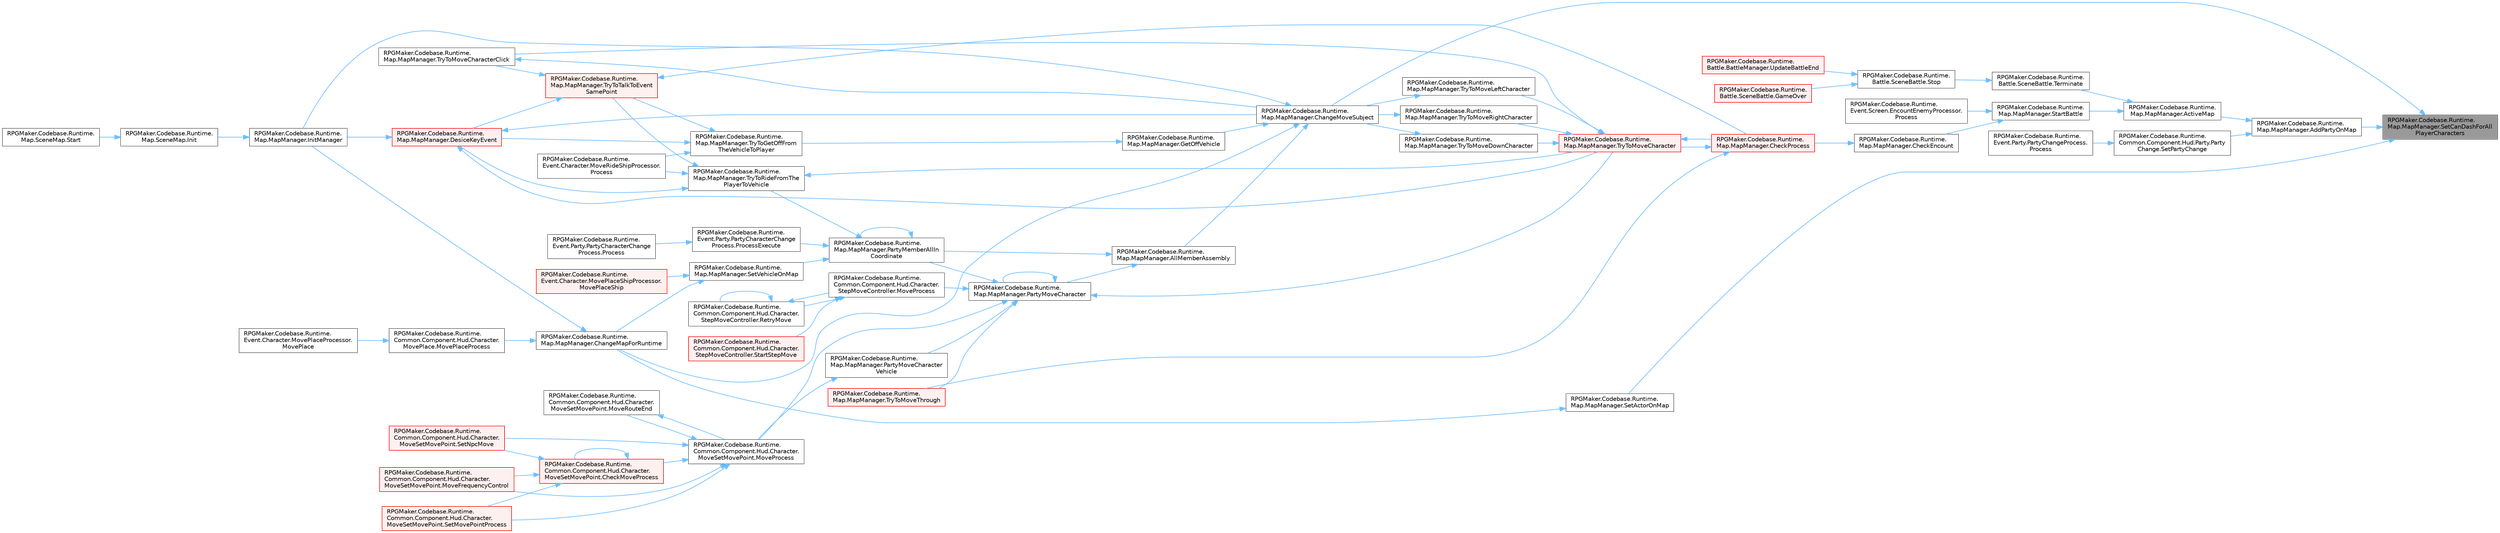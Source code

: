 digraph "RPGMaker.Codebase.Runtime.Map.MapManager.SetCanDashForAllPlayerCharacters"
{
 // LATEX_PDF_SIZE
  bgcolor="transparent";
  edge [fontname=Helvetica,fontsize=10,labelfontname=Helvetica,labelfontsize=10];
  node [fontname=Helvetica,fontsize=10,shape=box,height=0.2,width=0.4];
  rankdir="RL";
  Node1 [id="Node000001",label="RPGMaker.Codebase.Runtime.\lMap.MapManager.SetCanDashForAll\lPlayerCharacters",height=0.2,width=0.4,color="gray40", fillcolor="grey60", style="filled", fontcolor="black",tooltip="😁 ダッシュ可能かどうかの設定。"];
  Node1 -> Node2 [id="edge1_Node000001_Node000002",dir="back",color="steelblue1",style="solid",tooltip=" "];
  Node2 [id="Node000002",label="RPGMaker.Codebase.Runtime.\lMap.MapManager.AddPartyOnMap",height=0.2,width=0.4,color="grey40", fillcolor="white", style="filled",URL="$d5/d0f/class_r_p_g_maker_1_1_codebase_1_1_runtime_1_1_map_1_1_map_manager.html#abb7d25fe36bd98da022b7f4511c03dd3",tooltip="😁 マップ上のパーティー追加"];
  Node2 -> Node3 [id="edge2_Node000002_Node000003",dir="back",color="steelblue1",style="solid",tooltip=" "];
  Node3 [id="Node000003",label="RPGMaker.Codebase.Runtime.\lMap.MapManager.ActiveMap",height=0.2,width=0.4,color="grey40", fillcolor="white", style="filled",URL="$d5/d0f/class_r_p_g_maker_1_1_codebase_1_1_runtime_1_1_map_1_1_map_manager.html#abba89095b41defaca884c77eb2b85fa7",tooltip="😁 能動的マップ"];
  Node3 -> Node4 [id="edge3_Node000003_Node000004",dir="back",color="steelblue1",style="solid",tooltip=" "];
  Node4 [id="Node000004",label="RPGMaker.Codebase.Runtime.\lMap.MapManager.StartBattle",height=0.2,width=0.4,color="grey40", fillcolor="white", style="filled",URL="$d5/d0f/class_r_p_g_maker_1_1_codebase_1_1_runtime_1_1_map_1_1_map_manager.html#a2abe6a815918a5f31af8e1031b4ce039",tooltip="😁 戦闘開始"];
  Node4 -> Node5 [id="edge4_Node000004_Node000005",dir="back",color="steelblue1",style="solid",tooltip=" "];
  Node5 [id="Node000005",label="RPGMaker.Codebase.Runtime.\lMap.MapManager.CheckEncount",height=0.2,width=0.4,color="grey40", fillcolor="white", style="filled",URL="$d5/d0f/class_r_p_g_maker_1_1_codebase_1_1_runtime_1_1_map_1_1_map_manager.html#ade4dde4a1fa8535ef5adbeb52c1b3a3d",tooltip="😁 遭遇チェック"];
  Node5 -> Node6 [id="edge5_Node000005_Node000006",dir="back",color="steelblue1",style="solid",tooltip=" "];
  Node6 [id="Node000006",label="RPGMaker.Codebase.Runtime.\lMap.MapManager.CheckProcess",height=0.2,width=0.4,color="red", fillcolor="#FFF0F0", style="filled",URL="$d5/d0f/class_r_p_g_maker_1_1_codebase_1_1_runtime_1_1_map_1_1_map_manager.html#af61111401b6e289e7cd71c37c80bff5d",tooltip="😁 移動後の各判定処理"];
  Node6 -> Node7 [id="edge6_Node000006_Node000007",dir="back",color="steelblue1",style="solid",tooltip=" "];
  Node7 [id="Node000007",label="RPGMaker.Codebase.Runtime.\lMap.MapManager.TryToMoveCharacter",height=0.2,width=0.4,color="red", fillcolor="#FFF0F0", style="filled",URL="$d5/d0f/class_r_p_g_maker_1_1_codebase_1_1_runtime_1_1_map_1_1_map_manager.html#a1c50ac1ba190459e6f190cdbfe263778",tooltip="😁 キャラクターの移動を試行する （対象位置が進入不可の場合は向きだけ変える）"];
  Node7 -> Node6 [id="edge7_Node000007_Node000006",dir="back",color="steelblue1",style="solid",tooltip=" "];
  Node7 -> Node8 [id="edge8_Node000007_Node000008",dir="back",color="steelblue1",style="solid",tooltip=" "];
  Node8 [id="Node000008",label="RPGMaker.Codebase.Runtime.\lMap.MapManager.TryToMoveCharacterClick",height=0.2,width=0.4,color="grey40", fillcolor="white", style="filled",URL="$d5/d0f/class_r_p_g_maker_1_1_codebase_1_1_runtime_1_1_map_1_1_map_manager.html#a3a7ad6e6d848e31770443541b2113049",tooltip="😁 キャラクターの移動を試行する （対象位置が進入不可の場合は向きだけ変える）"];
  Node8 -> Node9 [id="edge9_Node000008_Node000009",dir="back",color="steelblue1",style="solid",tooltip=" "];
  Node9 [id="Node000009",label="RPGMaker.Codebase.Runtime.\lMap.MapManager.ChangeMoveSubject",height=0.2,width=0.4,color="grey40", fillcolor="white", style="filled",URL="$d5/d0f/class_r_p_g_maker_1_1_codebase_1_1_runtime_1_1_map_1_1_map_manager.html#a5d00d2c525cee192d90fc53bbc0c8682",tooltip="😁 移動主体変更"];
  Node9 -> Node10 [id="edge10_Node000009_Node000010",dir="back",color="steelblue1",style="solid",tooltip=" "];
  Node10 [id="Node000010",label="RPGMaker.Codebase.Runtime.\lMap.MapManager.AllMemberAssembly",height=0.2,width=0.4,color="grey40", fillcolor="white", style="filled",URL="$d5/d0f/class_r_p_g_maker_1_1_codebase_1_1_runtime_1_1_map_1_1_map_manager.html#a8c6faf084ea80880467ab13a448e9bed",tooltip="😁 全員集したにで操作切り替え"];
  Node10 -> Node11 [id="edge11_Node000010_Node000011",dir="back",color="steelblue1",style="solid",tooltip=" "];
  Node11 [id="Node000011",label="RPGMaker.Codebase.Runtime.\lMap.MapManager.PartyMemberAllIn\lCoordinate",height=0.2,width=0.4,color="grey40", fillcolor="white", style="filled",URL="$d5/d0f/class_r_p_g_maker_1_1_codebase_1_1_runtime_1_1_map_1_1_map_manager.html#adc8a96ff2875947b6e7a4a6aa6c7f1a1",tooltip="😁 座標中のパーティー・メンバー全て"];
  Node11 -> Node11 [id="edge12_Node000011_Node000011",dir="back",color="steelblue1",style="solid",tooltip=" "];
  Node11 -> Node12 [id="edge13_Node000011_Node000012",dir="back",color="steelblue1",style="solid",tooltip=" "];
  Node12 [id="Node000012",label="RPGMaker.Codebase.Runtime.\lEvent.Party.PartyCharacterChange\lProcess.ProcessExecute",height=0.2,width=0.4,color="grey40", fillcolor="white", style="filled",URL="$dc/dee/class_r_p_g_maker_1_1_codebase_1_1_runtime_1_1_event_1_1_party_1_1_party_character_change_process.html#a36241cd62b9cb79bf4330645b34576e5",tooltip="😁 処理内容"];
  Node12 -> Node13 [id="edge14_Node000012_Node000013",dir="back",color="steelblue1",style="solid",tooltip=" "];
  Node13 [id="Node000013",label="RPGMaker.Codebase.Runtime.\lEvent.Party.PartyCharacterChange\lProcess.Process",height=0.2,width=0.4,color="grey40", fillcolor="white", style="filled",URL="$dc/dee/class_r_p_g_maker_1_1_codebase_1_1_runtime_1_1_event_1_1_party_1_1_party_character_change_process.html#ae0f898626129d655b3cd7452f9cd043d",tooltip="😁 処理"];
  Node11 -> Node14 [id="edge15_Node000011_Node000014",dir="back",color="steelblue1",style="solid",tooltip=" "];
  Node14 [id="Node000014",label="RPGMaker.Codebase.Runtime.\lMap.MapManager.SetVehicleOnMap",height=0.2,width=0.4,color="grey40", fillcolor="white", style="filled",URL="$d5/d0f/class_r_p_g_maker_1_1_codebase_1_1_runtime_1_1_map_1_1_map_manager.html#a37e412a35b210f1313f567ba8ade8b96",tooltip="😁 マップ上の乗り物設定"];
  Node14 -> Node15 [id="edge16_Node000014_Node000015",dir="back",color="steelblue1",style="solid",tooltip=" "];
  Node15 [id="Node000015",label="RPGMaker.Codebase.Runtime.\lMap.MapManager.ChangeMapForRuntime",height=0.2,width=0.4,color="grey40", fillcolor="white", style="filled",URL="$d5/d0f/class_r_p_g_maker_1_1_codebase_1_1_runtime_1_1_map_1_1_map_manager.html#a164b0a6efee413b3cff10ea519ab8029",tooltip="😁 マップを表示する"];
  Node15 -> Node16 [id="edge17_Node000015_Node000016",dir="back",color="steelblue1",style="solid",tooltip=" "];
  Node16 [id="Node000016",label="RPGMaker.Codebase.Runtime.\lMap.MapManager.InitManager",height=0.2,width=0.4,color="grey40", fillcolor="white", style="filled",URL="$d5/d0f/class_r_p_g_maker_1_1_codebase_1_1_runtime_1_1_map_1_1_map_manager.html#ae14061e8d125d7fe532437b6ba183131",tooltip="😁 マップ初期化"];
  Node16 -> Node17 [id="edge18_Node000016_Node000017",dir="back",color="steelblue1",style="solid",tooltip=" "];
  Node17 [id="Node000017",label="RPGMaker.Codebase.Runtime.\lMap.SceneMap.Init",height=0.2,width=0.4,color="grey40", fillcolor="white", style="filled",URL="$db/d02/class_r_p_g_maker_1_1_codebase_1_1_runtime_1_1_map_1_1_scene_map.html#a0f6d0adae41e09e94a55d3c0af0c87dc",tooltip="😁 初期化"];
  Node17 -> Node18 [id="edge19_Node000017_Node000018",dir="back",color="steelblue1",style="solid",tooltip=" "];
  Node18 [id="Node000018",label="RPGMaker.Codebase.Runtime.\lMap.SceneMap.Start",height=0.2,width=0.4,color="grey40", fillcolor="white", style="filled",URL="$db/d02/class_r_p_g_maker_1_1_codebase_1_1_runtime_1_1_map_1_1_scene_map.html#a8514c54d190f9d2acb578100f490a861",tooltip="😁 開始"];
  Node15 -> Node19 [id="edge20_Node000015_Node000019",dir="back",color="steelblue1",style="solid",tooltip=" "];
  Node19 [id="Node000019",label="RPGMaker.Codebase.Runtime.\lCommon.Component.Hud.Character.\lMovePlace.MovePlaceProcess",height=0.2,width=0.4,color="grey40", fillcolor="white", style="filled",URL="$df/d12/class_r_p_g_maker_1_1_codebase_1_1_runtime_1_1_common_1_1_component_1_1_hud_1_1_character_1_1_move_place.html#a937507f8d3c881ce82d1d1eb38321bbf",tooltip="😁 場所処理移動"];
  Node19 -> Node20 [id="edge21_Node000019_Node000020",dir="back",color="steelblue1",style="solid",tooltip=" "];
  Node20 [id="Node000020",label="RPGMaker.Codebase.Runtime.\lEvent.Character.MovePlaceProcessor.\lMovePlace",height=0.2,width=0.4,color="grey40", fillcolor="white", style="filled",URL="$da/d06/class_r_p_g_maker_1_1_codebase_1_1_runtime_1_1_event_1_1_character_1_1_move_place_processor.html#acd1dee6b4f36de52d8a8b775d612e502",tooltip="😁"];
  Node14 -> Node21 [id="edge22_Node000014_Node000021",dir="back",color="steelblue1",style="solid",tooltip=" "];
  Node21 [id="Node000021",label="RPGMaker.Codebase.Runtime.\lEvent.Character.MovePlaceShipProcessor.\lMovePlaceShip",height=0.2,width=0.4,color="red", fillcolor="#FFF0F0", style="filled",URL="$df/d26/class_r_p_g_maker_1_1_codebase_1_1_runtime_1_1_event_1_1_character_1_1_move_place_ship_processor.html#af7c051f7a66cfbc9f89063046feca8f0",tooltip="😁 移動場所船"];
  Node11 -> Node23 [id="edge23_Node000011_Node000023",dir="back",color="steelblue1",style="solid",tooltip=" "];
  Node23 [id="Node000023",label="RPGMaker.Codebase.Runtime.\lMap.MapManager.TryToRideFromThe\lPlayerToVehicle",height=0.2,width=0.4,color="grey40", fillcolor="white", style="filled",URL="$d5/d0f/class_r_p_g_maker_1_1_codebase_1_1_runtime_1_1_map_1_1_map_manager.html#af833ea891460fe653ce5b7900b86e151",tooltip="😁 乗り物に乗る"];
  Node23 -> Node24 [id="edge24_Node000023_Node000024",dir="back",color="steelblue1",style="solid",tooltip=" "];
  Node24 [id="Node000024",label="RPGMaker.Codebase.Runtime.\lMap.MapManager.DesiceKeyEvent",height=0.2,width=0.4,color="red", fillcolor="#FFF0F0", style="filled",URL="$d5/d0f/class_r_p_g_maker_1_1_codebase_1_1_runtime_1_1_map_1_1_map_manager.html#a2655da596d391627e8c2f71e6e490b62",tooltip="😁 目の前にイベントがあり、その発動契機がTalkであればイベントを開始する"];
  Node24 -> Node9 [id="edge25_Node000024_Node000009",dir="back",color="steelblue1",style="solid",tooltip=" "];
  Node24 -> Node16 [id="edge26_Node000024_Node000016",dir="back",color="steelblue1",style="solid",tooltip=" "];
  Node24 -> Node7 [id="edge27_Node000024_Node000007",dir="back",color="steelblue1",style="solid",tooltip=" "];
  Node23 -> Node37 [id="edge28_Node000023_Node000037",dir="back",color="steelblue1",style="solid",tooltip=" "];
  Node37 [id="Node000037",label="RPGMaker.Codebase.Runtime.\lEvent.Character.MoveRideShipProcessor.\lProcess",height=0.2,width=0.4,color="grey40", fillcolor="white", style="filled",URL="$db/dea/class_r_p_g_maker_1_1_codebase_1_1_runtime_1_1_event_1_1_character_1_1_move_ride_ship_processor.html#ae9d6fa0140ad420b3607b15b970830f6",tooltip="😁 処理"];
  Node23 -> Node7 [id="edge29_Node000023_Node000007",dir="back",color="steelblue1",style="solid",tooltip=" "];
  Node23 -> Node38 [id="edge30_Node000023_Node000038",dir="back",color="steelblue1",style="solid",tooltip=" "];
  Node38 [id="Node000038",label="RPGMaker.Codebase.Runtime.\lMap.MapManager.TryToTalkToEvent\lSamePoint",height=0.2,width=0.4,color="red", fillcolor="#FFF0F0", style="filled",URL="$d5/d0f/class_r_p_g_maker_1_1_codebase_1_1_runtime_1_1_map_1_1_map_manager.html#a0fbfc4078a6e1d77a62009a7ac3985c4",tooltip="😁 イベント似た点へ歩きへ試し"];
  Node38 -> Node6 [id="edge31_Node000038_Node000006",dir="back",color="steelblue1",style="solid",tooltip=" "];
  Node38 -> Node24 [id="edge32_Node000038_Node000024",dir="back",color="steelblue1",style="solid",tooltip=" "];
  Node38 -> Node8 [id="edge33_Node000038_Node000008",dir="back",color="steelblue1",style="solid",tooltip=" "];
  Node10 -> Node39 [id="edge34_Node000010_Node000039",dir="back",color="steelblue1",style="solid",tooltip=" "];
  Node39 [id="Node000039",label="RPGMaker.Codebase.Runtime.\lMap.MapManager.PartyMoveCharacter",height=0.2,width=0.4,color="grey40", fillcolor="white", style="filled",URL="$d5/d0f/class_r_p_g_maker_1_1_codebase_1_1_runtime_1_1_map_1_1_map_manager.html#a62362677c5fd951f473d6f35cbd01721",tooltip="😁 パーティメンバーの移動"];
  Node39 -> Node40 [id="edge35_Node000039_Node000040",dir="back",color="steelblue1",style="solid",tooltip=" "];
  Node40 [id="Node000040",label="RPGMaker.Codebase.Runtime.\lCommon.Component.Hud.Character.\lMoveSetMovePoint.MoveProcess",height=0.2,width=0.4,color="grey40", fillcolor="white", style="filled",URL="$d9/dcc/class_r_p_g_maker_1_1_codebase_1_1_runtime_1_1_common_1_1_component_1_1_hud_1_1_character_1_1_move_set_move_point.html#a185f808a65cadb15dd740c3e90ee7304",tooltip="😁 処理移動"];
  Node40 -> Node41 [id="edge36_Node000040_Node000041",dir="back",color="steelblue1",style="solid",tooltip=" "];
  Node41 [id="Node000041",label="RPGMaker.Codebase.Runtime.\lCommon.Component.Hud.Character.\lMoveSetMovePoint.CheckMoveProcess",height=0.2,width=0.4,color="red", fillcolor="#FFF0F0", style="filled",URL="$d9/dcc/class_r_p_g_maker_1_1_codebase_1_1_runtime_1_1_common_1_1_component_1_1_hud_1_1_character_1_1_move_set_move_point.html#a2bae2a194cc3c0c8d04f6fbba15a96a2",tooltip="😁 移動処理チェック"];
  Node41 -> Node41 [id="edge37_Node000041_Node000041",dir="back",color="steelblue1",style="solid",tooltip=" "];
  Node41 -> Node42 [id="edge38_Node000041_Node000042",dir="back",color="steelblue1",style="solid",tooltip=" "];
  Node42 [id="Node000042",label="RPGMaker.Codebase.Runtime.\lCommon.Component.Hud.Character.\lMoveSetMovePoint.MoveFrequencyControl",height=0.2,width=0.4,color="red", fillcolor="#FFF0F0", style="filled",URL="$d9/dcc/class_r_p_g_maker_1_1_codebase_1_1_runtime_1_1_common_1_1_component_1_1_hud_1_1_character_1_1_move_set_move_point.html#a3f0d798a4b42b2b5c82047580086e240",tooltip="😁 移動頻度を制御。"];
  Node41 -> Node51 [id="edge39_Node000041_Node000051",dir="back",color="steelblue1",style="solid",tooltip=" "];
  Node51 [id="Node000051",label="RPGMaker.Codebase.Runtime.\lCommon.Component.Hud.Character.\lMoveSetMovePoint.SetMovePointProcess",height=0.2,width=0.4,color="red", fillcolor="#FFF0F0", style="filled",URL="$d9/dcc/class_r_p_g_maker_1_1_codebase_1_1_runtime_1_1_common_1_1_component_1_1_hud_1_1_character_1_1_move_set_move_point.html#a60d59a4bd8e4ced80293c6737c5f5305",tooltip="😁 イベントコマンドから設定"];
  Node41 -> Node55 [id="edge40_Node000041_Node000055",dir="back",color="steelblue1",style="solid",tooltip=" "];
  Node55 [id="Node000055",label="RPGMaker.Codebase.Runtime.\lCommon.Component.Hud.Character.\lMoveSetMovePoint.SetNpcMove",height=0.2,width=0.4,color="red", fillcolor="#FFF0F0", style="filled",URL="$d9/dcc/class_r_p_g_maker_1_1_codebase_1_1_runtime_1_1_common_1_1_component_1_1_hud_1_1_character_1_1_move_set_move_point.html#a27fe8ab335660b51e4bf73d7365c9039",tooltip="😁 自律移動から設定"];
  Node40 -> Node42 [id="edge41_Node000040_Node000042",dir="back",color="steelblue1",style="solid",tooltip=" "];
  Node40 -> Node46 [id="edge42_Node000040_Node000046",dir="back",color="steelblue1",style="solid",tooltip=" "];
  Node46 [id="Node000046",label="RPGMaker.Codebase.Runtime.\lCommon.Component.Hud.Character.\lMoveSetMovePoint.MoveRouteEnd",height=0.2,width=0.4,color="grey40", fillcolor="white", style="filled",URL="$d9/dcc/class_r_p_g_maker_1_1_codebase_1_1_runtime_1_1_common_1_1_component_1_1_hud_1_1_character_1_1_move_set_move_point.html#a9557007b5522510285b73c3bff865926",tooltip="😁 経路終了移動"];
  Node46 -> Node40 [id="edge43_Node000046_Node000040",dir="back",color="steelblue1",style="solid",tooltip=" "];
  Node40 -> Node51 [id="edge44_Node000040_Node000051",dir="back",color="steelblue1",style="solid",tooltip=" "];
  Node40 -> Node55 [id="edge45_Node000040_Node000055",dir="back",color="steelblue1",style="solid",tooltip=" "];
  Node39 -> Node63 [id="edge46_Node000039_Node000063",dir="back",color="steelblue1",style="solid",tooltip=" "];
  Node63 [id="Node000063",label="RPGMaker.Codebase.Runtime.\lCommon.Component.Hud.Character.\lStepMoveController.MoveProcess",height=0.2,width=0.4,color="grey40", fillcolor="white", style="filled",URL="$d0/d39/class_r_p_g_maker_1_1_codebase_1_1_runtime_1_1_common_1_1_component_1_1_hud_1_1_character_1_1_step_move_controller.html#afab55bda8585197faa55733ee8d181b6",tooltip="😁 処理移動"];
  Node63 -> Node64 [id="edge47_Node000063_Node000064",dir="back",color="steelblue1",style="solid",tooltip=" "];
  Node64 [id="Node000064",label="RPGMaker.Codebase.Runtime.\lCommon.Component.Hud.Character.\lStepMoveController.RetryMove",height=0.2,width=0.4,color="grey40", fillcolor="white", style="filled",URL="$d0/d39/class_r_p_g_maker_1_1_codebase_1_1_runtime_1_1_common_1_1_component_1_1_hud_1_1_character_1_1_step_move_controller.html#ace0f98e8a8c680683a0f95c2f8050cd4",tooltip="😁 移動リトライ"];
  Node64 -> Node63 [id="edge48_Node000064_Node000063",dir="back",color="steelblue1",style="solid",tooltip=" "];
  Node64 -> Node64 [id="edge49_Node000064_Node000064",dir="back",color="steelblue1",style="solid",tooltip=" "];
  Node63 -> Node65 [id="edge50_Node000063_Node000065",dir="back",color="steelblue1",style="solid",tooltip=" "];
  Node65 [id="Node000065",label="RPGMaker.Codebase.Runtime.\lCommon.Component.Hud.Character.\lStepMoveController.StartStepMove",height=0.2,width=0.4,color="red", fillcolor="#FFF0F0", style="filled",URL="$d0/d39/class_r_p_g_maker_1_1_codebase_1_1_runtime_1_1_common_1_1_component_1_1_hud_1_1_character_1_1_step_move_controller.html#a23b3df0c59144481659fed87a8ddc62f",tooltip="😁 ステップ移動開始"];
  Node39 -> Node11 [id="edge51_Node000039_Node000011",dir="back",color="steelblue1",style="solid",tooltip=" "];
  Node39 -> Node39 [id="edge52_Node000039_Node000039",dir="back",color="steelblue1",style="solid",tooltip=" "];
  Node39 -> Node67 [id="edge53_Node000039_Node000067",dir="back",color="steelblue1",style="solid",tooltip=" "];
  Node67 [id="Node000067",label="RPGMaker.Codebase.Runtime.\lMap.MapManager.PartyMoveCharacter\lVehicle",height=0.2,width=0.4,color="grey40", fillcolor="white", style="filled",URL="$d5/d0f/class_r_p_g_maker_1_1_codebase_1_1_runtime_1_1_map_1_1_map_manager.html#a9b5fcf45d85c8e52d14a0c5cef1a88a3",tooltip="😁 パーティメンバーの移動 乗り物搭乗時"];
  Node67 -> Node40 [id="edge54_Node000067_Node000040",dir="back",color="steelblue1",style="solid",tooltip=" "];
  Node39 -> Node7 [id="edge55_Node000039_Node000007",dir="back",color="steelblue1",style="solid",tooltip=" "];
  Node39 -> Node49 [id="edge56_Node000039_Node000049",dir="back",color="steelblue1",style="solid",tooltip=" "];
  Node49 [id="Node000049",label="RPGMaker.Codebase.Runtime.\lMap.MapManager.TryToMoveThrough",height=0.2,width=0.4,color="red", fillcolor="#FFF0F0", style="filled",URL="$d5/d0f/class_r_p_g_maker_1_1_codebase_1_1_runtime_1_1_map_1_1_map_manager.html#a568c166cd57f15308dc10ba60706bd26",tooltip="😁 通り抜ける移動を試す"];
  Node9 -> Node15 [id="edge57_Node000009_Node000015",dir="back",color="steelblue1",style="solid",tooltip=" "];
  Node9 -> Node68 [id="edge58_Node000009_Node000068",dir="back",color="steelblue1",style="solid",tooltip=" "];
  Node68 [id="Node000068",label="RPGMaker.Codebase.Runtime.\lMap.MapManager.GetOffVehicle",height=0.2,width=0.4,color="grey40", fillcolor="white", style="filled",URL="$d5/d0f/class_r_p_g_maker_1_1_codebase_1_1_runtime_1_1_map_1_1_map_manager.html#ac3e43dc471cabb3ae7994aa34310b0e5",tooltip="😁 乗り物降りるメソッド 降りれる方向が入ってくる"];
  Node68 -> Node69 [id="edge59_Node000068_Node000069",dir="back",color="steelblue1",style="solid",tooltip=" "];
  Node69 [id="Node000069",label="RPGMaker.Codebase.Runtime.\lMap.MapManager.TryToGetOffFrom\lTheVehicleToPlayer",height=0.2,width=0.4,color="grey40", fillcolor="white", style="filled",URL="$d5/d0f/class_r_p_g_maker_1_1_codebase_1_1_runtime_1_1_map_1_1_map_manager.html#a3232c5cf05cce0b13dd68035f5ba8604",tooltip="😁 乗り物から降りる"];
  Node69 -> Node24 [id="edge60_Node000069_Node000024",dir="back",color="steelblue1",style="solid",tooltip=" "];
  Node69 -> Node37 [id="edge61_Node000069_Node000037",dir="back",color="steelblue1",style="solid",tooltip=" "];
  Node69 -> Node38 [id="edge62_Node000069_Node000038",dir="back",color="steelblue1",style="solid",tooltip=" "];
  Node9 -> Node16 [id="edge63_Node000009_Node000016",dir="back",color="steelblue1",style="solid",tooltip=" "];
  Node7 -> Node33 [id="edge64_Node000007_Node000033",dir="back",color="steelblue1",style="solid",tooltip=" "];
  Node33 [id="Node000033",label="RPGMaker.Codebase.Runtime.\lMap.MapManager.TryToMoveDownCharacter",height=0.2,width=0.4,color="grey40", fillcolor="white", style="filled",URL="$d5/d0f/class_r_p_g_maker_1_1_codebase_1_1_runtime_1_1_map_1_1_map_manager.html#ab602fb3908c965ecbdfa140fa64e3de4",tooltip="😁 下キャラクター移動を試す"];
  Node33 -> Node9 [id="edge65_Node000033_Node000009",dir="back",color="steelblue1",style="solid",tooltip=" "];
  Node7 -> Node34 [id="edge66_Node000007_Node000034",dir="back",color="steelblue1",style="solid",tooltip=" "];
  Node34 [id="Node000034",label="RPGMaker.Codebase.Runtime.\lMap.MapManager.TryToMoveLeftCharacter",height=0.2,width=0.4,color="grey40", fillcolor="white", style="filled",URL="$d5/d0f/class_r_p_g_maker_1_1_codebase_1_1_runtime_1_1_map_1_1_map_manager.html#a1d7da40eb2e0a29eda0e228f434a77ec",tooltip="😁 Actionへの代入時に内容が確認しやすいように、各向き分メソッドを用意。"];
  Node34 -> Node9 [id="edge67_Node000034_Node000009",dir="back",color="steelblue1",style="solid",tooltip=" "];
  Node7 -> Node35 [id="edge68_Node000007_Node000035",dir="back",color="steelblue1",style="solid",tooltip=" "];
  Node35 [id="Node000035",label="RPGMaker.Codebase.Runtime.\lMap.MapManager.TryToMoveRightCharacter",height=0.2,width=0.4,color="grey40", fillcolor="white", style="filled",URL="$d5/d0f/class_r_p_g_maker_1_1_codebase_1_1_runtime_1_1_map_1_1_map_manager.html#a4de669f540fb731c58fe2aaf3218c235",tooltip="😁 右キャラクター移動を試す"];
  Node35 -> Node9 [id="edge69_Node000035_Node000009",dir="back",color="steelblue1",style="solid",tooltip=" "];
  Node6 -> Node49 [id="edge70_Node000006_Node000049",dir="back",color="steelblue1",style="solid",tooltip=" "];
  Node4 -> Node70 [id="edge71_Node000004_Node000070",dir="back",color="steelblue1",style="solid",tooltip=" "];
  Node70 [id="Node000070",label="RPGMaker.Codebase.Runtime.\lEvent.Screen.EncountEnemyProcessor.\lProcess",height=0.2,width=0.4,color="grey40", fillcolor="white", style="filled",URL="$da/d81/class_r_p_g_maker_1_1_codebase_1_1_runtime_1_1_event_1_1_screen_1_1_encount_enemy_processor.html#a4fe526998868f3f73d7758da52cbc7d6",tooltip="😁 処理"];
  Node3 -> Node71 [id="edge72_Node000003_Node000071",dir="back",color="steelblue1",style="solid",tooltip=" "];
  Node71 [id="Node000071",label="RPGMaker.Codebase.Runtime.\lBattle.SceneBattle.Terminate",height=0.2,width=0.4,color="grey40", fillcolor="white", style="filled",URL="$dd/d83/class_r_p_g_maker_1_1_codebase_1_1_runtime_1_1_battle_1_1_scene_battle.html#a8dd7cb22d96207c1d7df687eedcc1f1c",tooltip="😁 遷移前のシーン中断"];
  Node71 -> Node72 [id="edge73_Node000071_Node000072",dir="back",color="steelblue1",style="solid",tooltip=" "];
  Node72 [id="Node000072",label="RPGMaker.Codebase.Runtime.\lBattle.SceneBattle.Stop",height=0.2,width=0.4,color="grey40", fillcolor="white", style="filled",URL="$dd/d83/class_r_p_g_maker_1_1_codebase_1_1_runtime_1_1_battle_1_1_scene_battle.html#ad7094243c2ebe20568e4340f09882bae",tooltip="😁 シーンの停止"];
  Node72 -> Node73 [id="edge74_Node000072_Node000073",dir="back",color="steelblue1",style="solid",tooltip=" "];
  Node73 [id="Node000073",label="RPGMaker.Codebase.Runtime.\lBattle.SceneBattle.GameOver",height=0.2,width=0.4,color="red", fillcolor="#FFF0F0", style="filled",URL="$dd/d83/class_r_p_g_maker_1_1_codebase_1_1_runtime_1_1_battle_1_1_scene_battle.html#a1434c68b34b96c9c3aeedbf7a05de51d",tooltip="😁 GAMEOVER処理 イベントから実行する"];
  Node72 -> Node76 [id="edge75_Node000072_Node000076",dir="back",color="steelblue1",style="solid",tooltip=" "];
  Node76 [id="Node000076",label="RPGMaker.Codebase.Runtime.\lBattle.BattleManager.UpdateBattleEnd",height=0.2,width=0.4,color="red", fillcolor="#FFF0F0", style="filled",URL="$d3/d0c/class_r_p_g_maker_1_1_codebase_1_1_runtime_1_1_battle_1_1_battle_manager.html#a50b8a09dc9b8ad097b5d4485d6d56217",tooltip="😁 戦闘終了のアップデート"];
  Node2 -> Node82 [id="edge76_Node000002_Node000082",dir="back",color="steelblue1",style="solid",tooltip=" "];
  Node82 [id="Node000082",label="RPGMaker.Codebase.Runtime.\lCommon.Component.Hud.Party.Party\lChange.SetPartyChange",height=0.2,width=0.4,color="grey40", fillcolor="white", style="filled",URL="$d6/d9e/class_r_p_g_maker_1_1_codebase_1_1_runtime_1_1_common_1_1_component_1_1_hud_1_1_party_1_1_party_change.html#a8f16990a492aff64258061fe86fe417c",tooltip="😁 メンバー追加、削除"];
  Node82 -> Node83 [id="edge77_Node000082_Node000083",dir="back",color="steelblue1",style="solid",tooltip=" "];
  Node83 [id="Node000083",label="RPGMaker.Codebase.Runtime.\lEvent.Party.PartyChangeProcess.\lProcess",height=0.2,width=0.4,color="grey40", fillcolor="white", style="filled",URL="$d9/de0/class_r_p_g_maker_1_1_codebase_1_1_runtime_1_1_event_1_1_party_1_1_party_change_process.html#afa28f25a93e48c726ccfb77f291d7b38",tooltip="😁 処理"];
  Node1 -> Node9 [id="edge78_Node000001_Node000009",dir="back",color="steelblue1",style="solid",tooltip=" "];
  Node1 -> Node84 [id="edge79_Node000001_Node000084",dir="back",color="steelblue1",style="solid",tooltip=" "];
  Node84 [id="Node000084",label="RPGMaker.Codebase.Runtime.\lMap.MapManager.SetActorOnMap",height=0.2,width=0.4,color="grey40", fillcolor="white", style="filled",URL="$d5/d0f/class_r_p_g_maker_1_1_codebase_1_1_runtime_1_1_map_1_1_map_manager.html#ab10efbb123b9f95680a21f0595044965",tooltip="😁 マップ上の役者設定"];
  Node84 -> Node15 [id="edge80_Node000084_Node000015",dir="back",color="steelblue1",style="solid",tooltip=" "];
}
